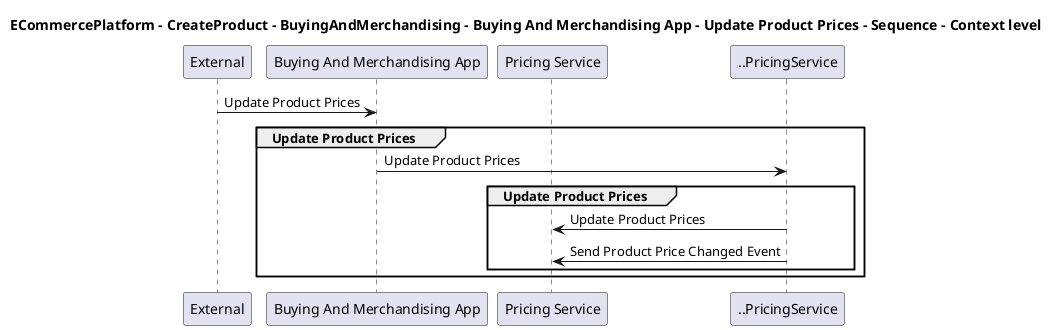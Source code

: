 @startuml

title ECommercePlatform - CreateProduct - BuyingAndMerchandising - Buying And Merchandising App - Update Product Prices - Sequence - Context level

participant "External" as C4InterFlow.SoftwareSystems.ExternalSystem
participant "Buying And Merchandising App" as ECommercePlatform.CreateProduct.BuyingAndMerchandising.SoftwareSystems.BuyingAndMerchandisingApp
participant "Pricing Service" as ECommercePlatform.CreateProduct.PriceManagement.SoftwareSystems.PricingService

C4InterFlow.SoftwareSystems.ExternalSystem -> ECommercePlatform.CreateProduct.BuyingAndMerchandising.SoftwareSystems.BuyingAndMerchandisingApp : Update Product Prices
group Update Product Prices
ECommercePlatform.CreateProduct.BuyingAndMerchandising.SoftwareSystems.BuyingAndMerchandisingApp -> ..PricingService : Update Product Prices
group Update Product Prices
..PricingService -> ECommercePlatform.CreateProduct.PriceManagement.SoftwareSystems.PricingService : Update Product Prices
..PricingService -> ECommercePlatform.CreateProduct.PriceManagement.SoftwareSystems.PricingService : Send Product Price Changed Event
end
end


@enduml
